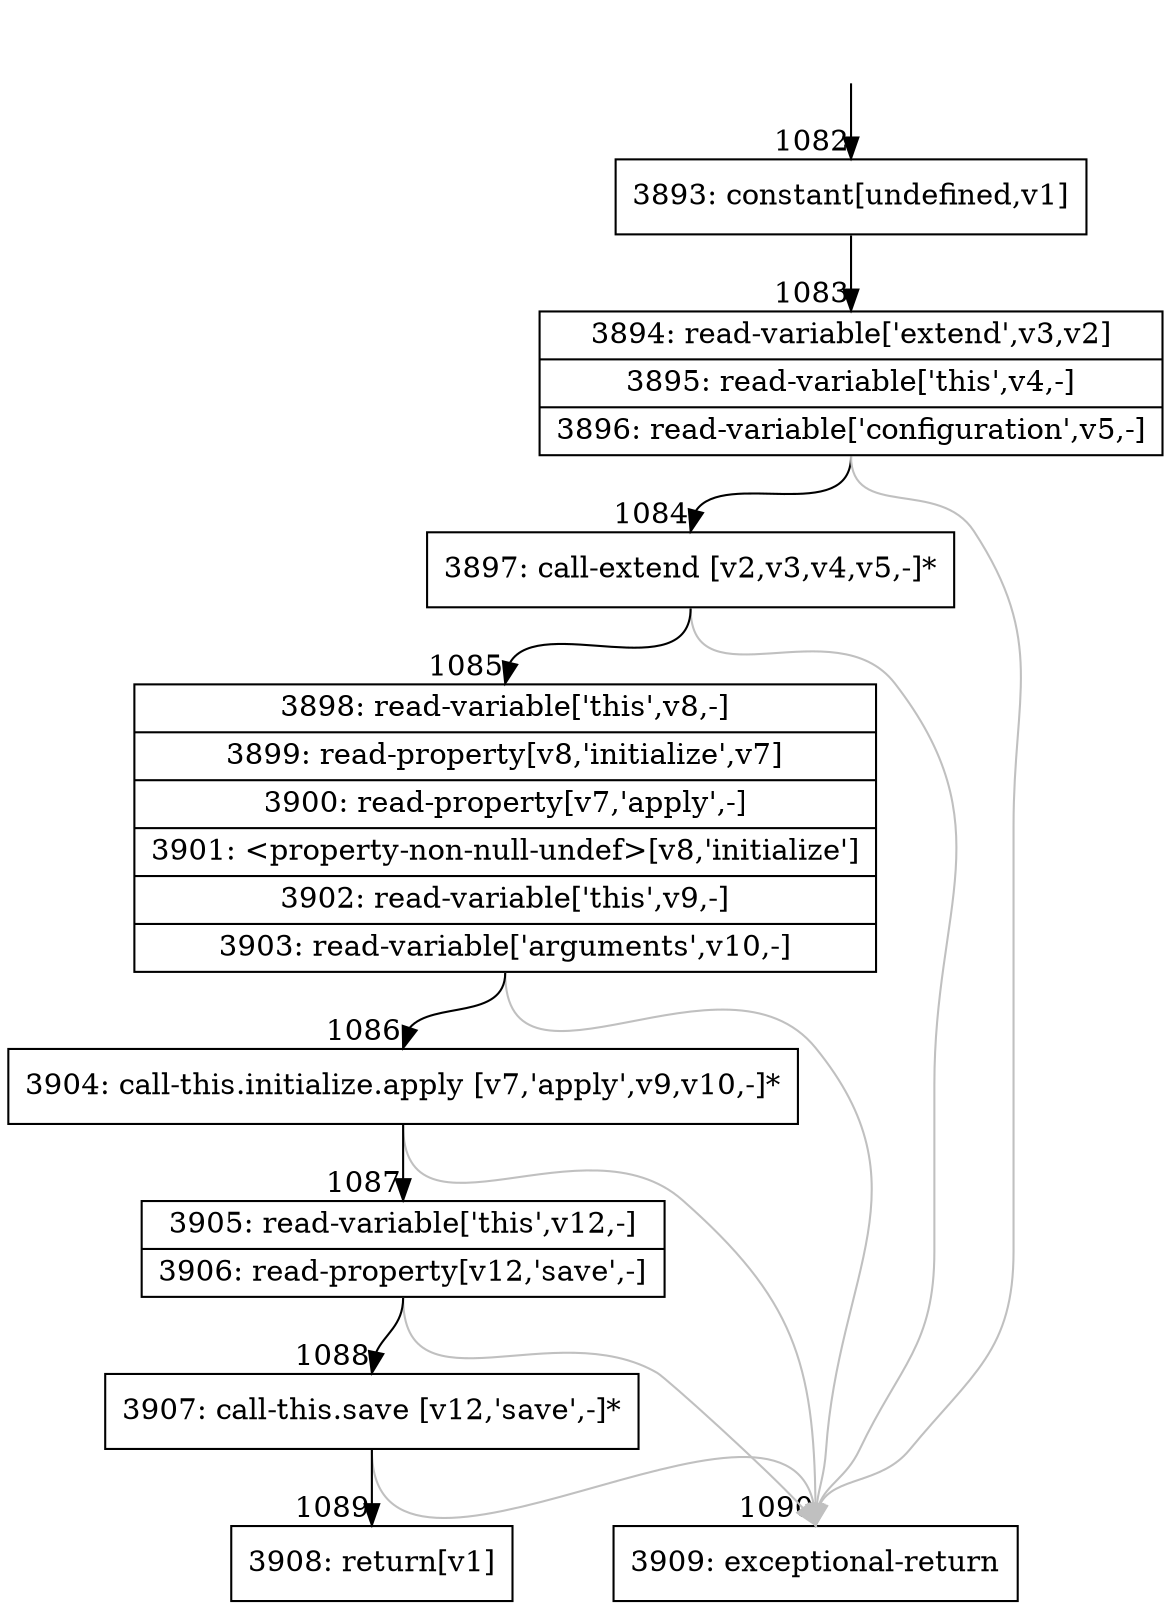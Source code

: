 digraph {
rankdir="TD"
BB_entry112[shape=none,label=""];
BB_entry112 -> BB1082 [tailport=s, headport=n, headlabel="    1082"]
BB1082 [shape=record label="{3893: constant[undefined,v1]}" ] 
BB1082 -> BB1083 [tailport=s, headport=n, headlabel="      1083"]
BB1083 [shape=record label="{3894: read-variable['extend',v3,v2]|3895: read-variable['this',v4,-]|3896: read-variable['configuration',v5,-]}" ] 
BB1083 -> BB1084 [tailport=s, headport=n, headlabel="      1084"]
BB1083 -> BB1090 [tailport=s, headport=n, color=gray, headlabel="      1090"]
BB1084 [shape=record label="{3897: call-extend [v2,v3,v4,v5,-]*}" ] 
BB1084 -> BB1085 [tailport=s, headport=n, headlabel="      1085"]
BB1084 -> BB1090 [tailport=s, headport=n, color=gray]
BB1085 [shape=record label="{3898: read-variable['this',v8,-]|3899: read-property[v8,'initialize',v7]|3900: read-property[v7,'apply',-]|3901: \<property-non-null-undef\>[v8,'initialize']|3902: read-variable['this',v9,-]|3903: read-variable['arguments',v10,-]}" ] 
BB1085 -> BB1086 [tailport=s, headport=n, headlabel="      1086"]
BB1085 -> BB1090 [tailport=s, headport=n, color=gray]
BB1086 [shape=record label="{3904: call-this.initialize.apply [v7,'apply',v9,v10,-]*}" ] 
BB1086 -> BB1087 [tailport=s, headport=n, headlabel="      1087"]
BB1086 -> BB1090 [tailport=s, headport=n, color=gray]
BB1087 [shape=record label="{3905: read-variable['this',v12,-]|3906: read-property[v12,'save',-]}" ] 
BB1087 -> BB1088 [tailport=s, headport=n, headlabel="      1088"]
BB1087 -> BB1090 [tailport=s, headport=n, color=gray]
BB1088 [shape=record label="{3907: call-this.save [v12,'save',-]*}" ] 
BB1088 -> BB1089 [tailport=s, headport=n, headlabel="      1089"]
BB1088 -> BB1090 [tailport=s, headport=n, color=gray]
BB1089 [shape=record label="{3908: return[v1]}" ] 
BB1090 [shape=record label="{3909: exceptional-return}" ] 
//#$~ 1097
}
